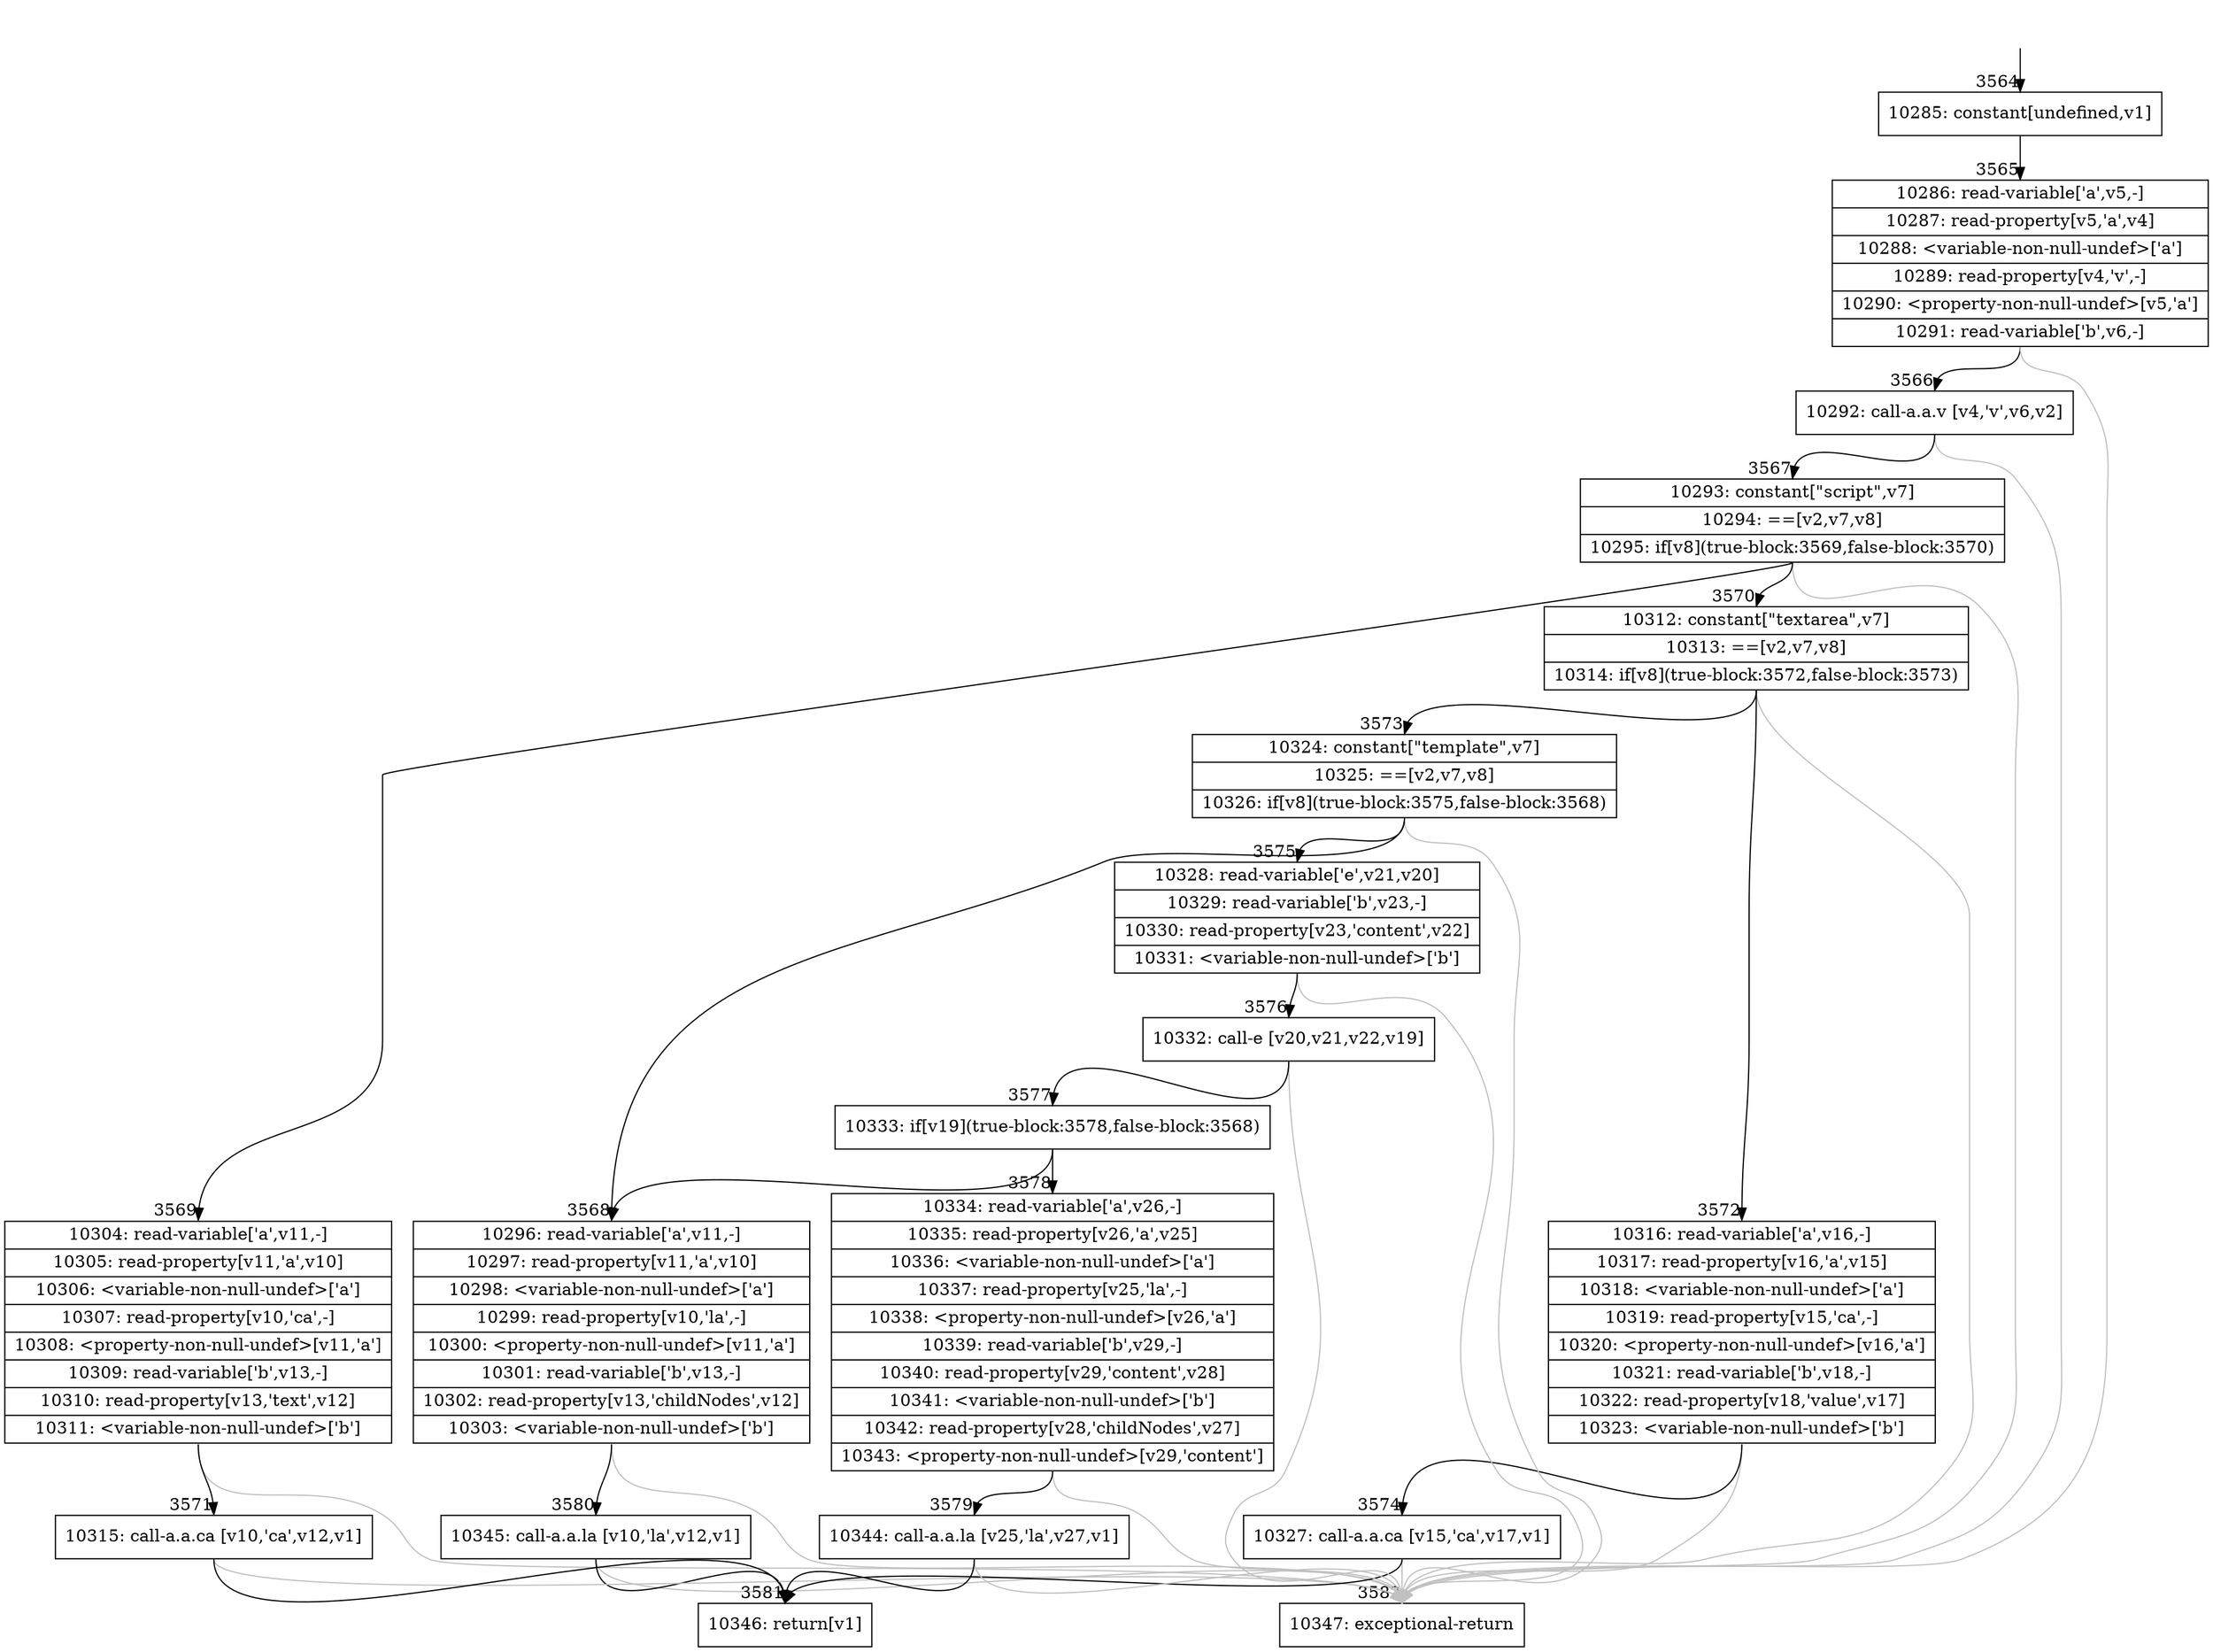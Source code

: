 digraph {
rankdir="TD"
BB_entry298[shape=none,label=""];
BB_entry298 -> BB3564 [tailport=s, headport=n, headlabel="    3564"]
BB3564 [shape=record label="{10285: constant[undefined,v1]}" ] 
BB3564 -> BB3565 [tailport=s, headport=n, headlabel="      3565"]
BB3565 [shape=record label="{10286: read-variable['a',v5,-]|10287: read-property[v5,'a',v4]|10288: \<variable-non-null-undef\>['a']|10289: read-property[v4,'v',-]|10290: \<property-non-null-undef\>[v5,'a']|10291: read-variable['b',v6,-]}" ] 
BB3565 -> BB3566 [tailport=s, headport=n, headlabel="      3566"]
BB3565 -> BB3582 [tailport=s, headport=n, color=gray, headlabel="      3582"]
BB3566 [shape=record label="{10292: call-a.a.v [v4,'v',v6,v2]}" ] 
BB3566 -> BB3567 [tailport=s, headport=n, headlabel="      3567"]
BB3566 -> BB3582 [tailport=s, headport=n, color=gray]
BB3567 [shape=record label="{10293: constant[\"script\",v7]|10294: ==[v2,v7,v8]|10295: if[v8](true-block:3569,false-block:3570)}" ] 
BB3567 -> BB3569 [tailport=s, headport=n, headlabel="      3569"]
BB3567 -> BB3570 [tailport=s, headport=n, headlabel="      3570"]
BB3567 -> BB3582 [tailport=s, headport=n, color=gray]
BB3568 [shape=record label="{10296: read-variable['a',v11,-]|10297: read-property[v11,'a',v10]|10298: \<variable-non-null-undef\>['a']|10299: read-property[v10,'la',-]|10300: \<property-non-null-undef\>[v11,'a']|10301: read-variable['b',v13,-]|10302: read-property[v13,'childNodes',v12]|10303: \<variable-non-null-undef\>['b']}" ] 
BB3568 -> BB3580 [tailport=s, headport=n, headlabel="      3580"]
BB3568 -> BB3582 [tailport=s, headport=n, color=gray]
BB3569 [shape=record label="{10304: read-variable['a',v11,-]|10305: read-property[v11,'a',v10]|10306: \<variable-non-null-undef\>['a']|10307: read-property[v10,'ca',-]|10308: \<property-non-null-undef\>[v11,'a']|10309: read-variable['b',v13,-]|10310: read-property[v13,'text',v12]|10311: \<variable-non-null-undef\>['b']}" ] 
BB3569 -> BB3571 [tailport=s, headport=n, headlabel="      3571"]
BB3569 -> BB3582 [tailport=s, headport=n, color=gray]
BB3570 [shape=record label="{10312: constant[\"textarea\",v7]|10313: ==[v2,v7,v8]|10314: if[v8](true-block:3572,false-block:3573)}" ] 
BB3570 -> BB3572 [tailport=s, headport=n, headlabel="      3572"]
BB3570 -> BB3573 [tailport=s, headport=n, headlabel="      3573"]
BB3570 -> BB3582 [tailport=s, headport=n, color=gray]
BB3571 [shape=record label="{10315: call-a.a.ca [v10,'ca',v12,v1]}" ] 
BB3571 -> BB3581 [tailport=s, headport=n, headlabel="      3581"]
BB3571 -> BB3582 [tailport=s, headport=n, color=gray]
BB3572 [shape=record label="{10316: read-variable['a',v16,-]|10317: read-property[v16,'a',v15]|10318: \<variable-non-null-undef\>['a']|10319: read-property[v15,'ca',-]|10320: \<property-non-null-undef\>[v16,'a']|10321: read-variable['b',v18,-]|10322: read-property[v18,'value',v17]|10323: \<variable-non-null-undef\>['b']}" ] 
BB3572 -> BB3574 [tailport=s, headport=n, headlabel="      3574"]
BB3572 -> BB3582 [tailport=s, headport=n, color=gray]
BB3573 [shape=record label="{10324: constant[\"template\",v7]|10325: ==[v2,v7,v8]|10326: if[v8](true-block:3575,false-block:3568)}" ] 
BB3573 -> BB3575 [tailport=s, headport=n, headlabel="      3575"]
BB3573 -> BB3568 [tailport=s, headport=n, headlabel="      3568"]
BB3573 -> BB3582 [tailport=s, headport=n, color=gray]
BB3574 [shape=record label="{10327: call-a.a.ca [v15,'ca',v17,v1]}" ] 
BB3574 -> BB3581 [tailport=s, headport=n]
BB3574 -> BB3582 [tailport=s, headport=n, color=gray]
BB3575 [shape=record label="{10328: read-variable['e',v21,v20]|10329: read-variable['b',v23,-]|10330: read-property[v23,'content',v22]|10331: \<variable-non-null-undef\>['b']}" ] 
BB3575 -> BB3576 [tailport=s, headport=n, headlabel="      3576"]
BB3575 -> BB3582 [tailport=s, headport=n, color=gray]
BB3576 [shape=record label="{10332: call-e [v20,v21,v22,v19]}" ] 
BB3576 -> BB3577 [tailport=s, headport=n, headlabel="      3577"]
BB3576 -> BB3582 [tailport=s, headport=n, color=gray]
BB3577 [shape=record label="{10333: if[v19](true-block:3578,false-block:3568)}" ] 
BB3577 -> BB3578 [tailport=s, headport=n, headlabel="      3578"]
BB3577 -> BB3568 [tailport=s, headport=n]
BB3578 [shape=record label="{10334: read-variable['a',v26,-]|10335: read-property[v26,'a',v25]|10336: \<variable-non-null-undef\>['a']|10337: read-property[v25,'la',-]|10338: \<property-non-null-undef\>[v26,'a']|10339: read-variable['b',v29,-]|10340: read-property[v29,'content',v28]|10341: \<variable-non-null-undef\>['b']|10342: read-property[v28,'childNodes',v27]|10343: \<property-non-null-undef\>[v29,'content']}" ] 
BB3578 -> BB3579 [tailport=s, headport=n, headlabel="      3579"]
BB3578 -> BB3582 [tailport=s, headport=n, color=gray]
BB3579 [shape=record label="{10344: call-a.a.la [v25,'la',v27,v1]}" ] 
BB3579 -> BB3581 [tailport=s, headport=n]
BB3579 -> BB3582 [tailport=s, headport=n, color=gray]
BB3580 [shape=record label="{10345: call-a.a.la [v10,'la',v12,v1]}" ] 
BB3580 -> BB3581 [tailport=s, headport=n]
BB3580 -> BB3582 [tailport=s, headport=n, color=gray]
BB3581 [shape=record label="{10346: return[v1]}" ] 
BB3582 [shape=record label="{10347: exceptional-return}" ] 
}
